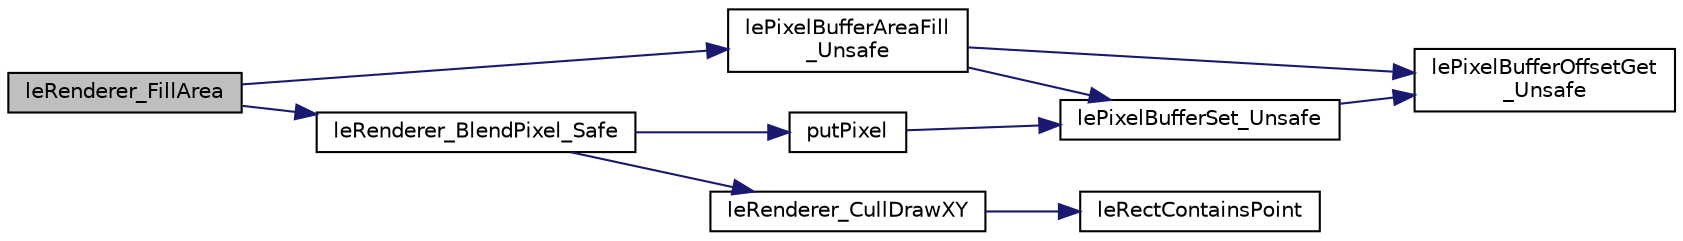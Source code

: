 digraph "leRenderer_FillArea"
{
 // LATEX_PDF_SIZE
  edge [fontname="Helvetica",fontsize="10",labelfontname="Helvetica",labelfontsize="10"];
  node [fontname="Helvetica",fontsize="10",shape=record];
  rankdir="LR";
  Node1 [label="leRenderer_FillArea",height=0.2,width=0.4,color="black", fillcolor="grey75", style="filled", fontcolor="black",tooltip=" "];
  Node1 -> Node2 [color="midnightblue",fontsize="10",style="solid",fontname="Helvetica"];
  Node2 [label="lePixelBufferAreaFill\l_Unsafe",height=0.2,width=0.4,color="black", fillcolor="white", style="filled",URL="$legato__pixelbuffer_8c.html#aaff69dcee69706cd40f85e6010986036",tooltip=" "];
  Node2 -> Node3 [color="midnightblue",fontsize="10",style="solid",fontname="Helvetica"];
  Node3 [label="lePixelBufferOffsetGet\l_Unsafe",height=0.2,width=0.4,color="black", fillcolor="white", style="filled",URL="$legato__pixelbuffer_8c.html#a4755b271a3f8b3550828220a46ff39e8",tooltip=" "];
  Node2 -> Node4 [color="midnightblue",fontsize="10",style="solid",fontname="Helvetica"];
  Node4 [label="lePixelBufferSet_Unsafe",height=0.2,width=0.4,color="black", fillcolor="white", style="filled",URL="$legato__pixelbuffer_8c.html#a59ec7b62436ec8e72b5627c4ac04e4e5",tooltip=" "];
  Node4 -> Node3 [color="midnightblue",fontsize="10",style="solid",fontname="Helvetica"];
  Node1 -> Node5 [color="midnightblue",fontsize="10",style="solid",fontname="Helvetica"];
  Node5 [label="leRenderer_BlendPixel_Safe",height=0.2,width=0.4,color="black", fillcolor="white", style="filled",URL="$legato__draw_8c.html#ae746106ef1bbf1278848dd60d16a1c7c",tooltip=" "];
  Node5 -> Node6 [color="midnightblue",fontsize="10",style="solid",fontname="Helvetica"];
  Node6 [label="leRenderer_CullDrawXY",height=0.2,width=0.4,color="black", fillcolor="white", style="filled",URL="$legato__renderer_8c.html#a679ab77db1e6d03532119f499a65b2ca",tooltip=" "];
  Node6 -> Node7 [color="midnightblue",fontsize="10",style="solid",fontname="Helvetica"];
  Node7 [label="leRectContainsPoint",height=0.2,width=0.4,color="black", fillcolor="white", style="filled",URL="$legato__rect_8c.html#af3d4b3e3b867d2a34f75985366000b97",tooltip=" "];
  Node5 -> Node8 [color="midnightblue",fontsize="10",style="solid",fontname="Helvetica"];
  Node8 [label="putPixel",height=0.2,width=0.4,color="black", fillcolor="white", style="filled",URL="$legato__draw_8c.html#a44d112db78ddddd19c61056a816967f6",tooltip=" "];
  Node8 -> Node4 [color="midnightblue",fontsize="10",style="solid",fontname="Helvetica"];
}
